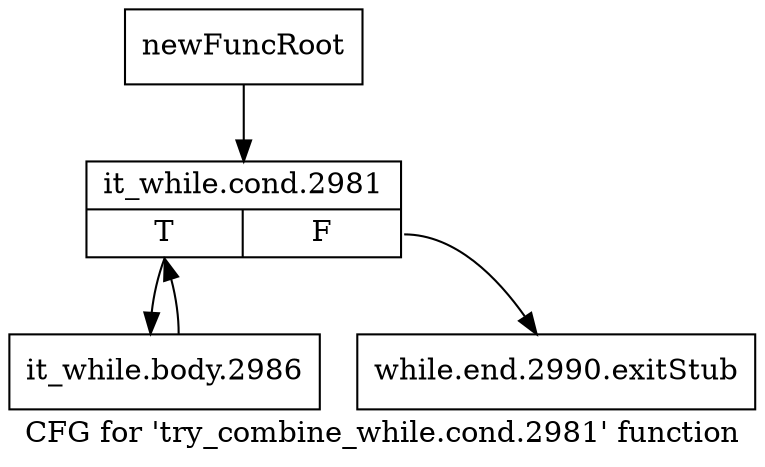 digraph "CFG for 'try_combine_while.cond.2981' function" {
	label="CFG for 'try_combine_while.cond.2981' function";

	Node0xa5ebbd0 [shape=record,label="{newFuncRoot}"];
	Node0xa5ebbd0 -> Node0xa5ec080;
	Node0xa5ec030 [shape=record,label="{while.end.2990.exitStub}"];
	Node0xa5ec080 [shape=record,label="{it_while.cond.2981|{<s0>T|<s1>F}}"];
	Node0xa5ec080:s0 -> Node0xa5ec0d0;
	Node0xa5ec080:s1 -> Node0xa5ec030;
	Node0xa5ec0d0 [shape=record,label="{it_while.body.2986}"];
	Node0xa5ec0d0 -> Node0xa5ec080;
}

